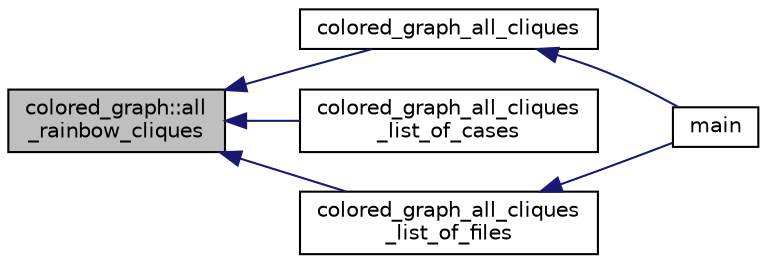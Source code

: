 digraph "colored_graph::all_rainbow_cliques"
{
  edge [fontname="Helvetica",fontsize="10",labelfontname="Helvetica",labelfontsize="10"];
  node [fontname="Helvetica",fontsize="10",shape=record];
  rankdir="LR";
  Node66 [label="colored_graph::all\l_rainbow_cliques",height=0.2,width=0.4,color="black", fillcolor="grey75", style="filled", fontcolor="black"];
  Node66 -> Node67 [dir="back",color="midnightblue",fontsize="10",style="solid",fontname="Helvetica"];
  Node67 [label="colored_graph_all_cliques",height=0.2,width=0.4,color="black", fillcolor="white", style="filled",URL="$d7/d7e/graph__theory_8h.html#adf4d594daf45de95a631b509d1b75ed9"];
  Node67 -> Node68 [dir="back",color="midnightblue",fontsize="10",style="solid",fontname="Helvetica"];
  Node68 [label="main",height=0.2,width=0.4,color="black", fillcolor="white", style="filled",URL="$d4/d71/all__rainbow__cliques_8_c.html#a3c04138a5bfe5d72780bb7e82a18e627"];
  Node66 -> Node69 [dir="back",color="midnightblue",fontsize="10",style="solid",fontname="Helvetica"];
  Node69 [label="colored_graph_all_cliques\l_list_of_cases",height=0.2,width=0.4,color="black", fillcolor="white", style="filled",URL="$d7/d7e/graph__theory_8h.html#af4b0b2cdc63c9d7c2ef51829d016a290"];
  Node66 -> Node70 [dir="back",color="midnightblue",fontsize="10",style="solid",fontname="Helvetica"];
  Node70 [label="colored_graph_all_cliques\l_list_of_files",height=0.2,width=0.4,color="black", fillcolor="white", style="filled",URL="$d7/d7e/graph__theory_8h.html#adafeff32e38a34c3835bd36b4f087138"];
  Node70 -> Node68 [dir="back",color="midnightblue",fontsize="10",style="solid",fontname="Helvetica"];
}
